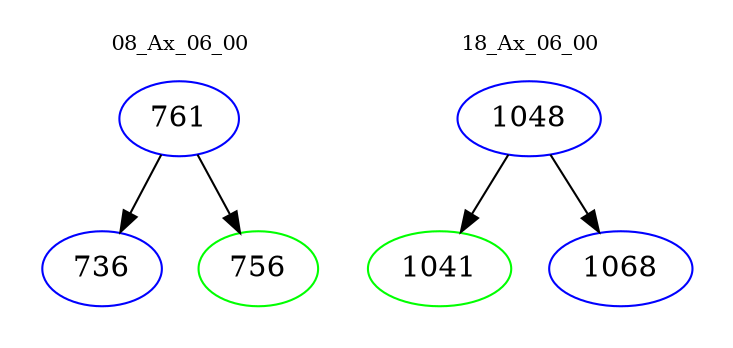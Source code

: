 digraph{
subgraph cluster_0 {
color = white
label = "08_Ax_06_00";
fontsize=10;
T0_761 [label="761", color="blue"]
T0_761 -> T0_736 [color="black"]
T0_736 [label="736", color="blue"]
T0_761 -> T0_756 [color="black"]
T0_756 [label="756", color="green"]
}
subgraph cluster_1 {
color = white
label = "18_Ax_06_00";
fontsize=10;
T1_1048 [label="1048", color="blue"]
T1_1048 -> T1_1041 [color="black"]
T1_1041 [label="1041", color="green"]
T1_1048 -> T1_1068 [color="black"]
T1_1068 [label="1068", color="blue"]
}
}
